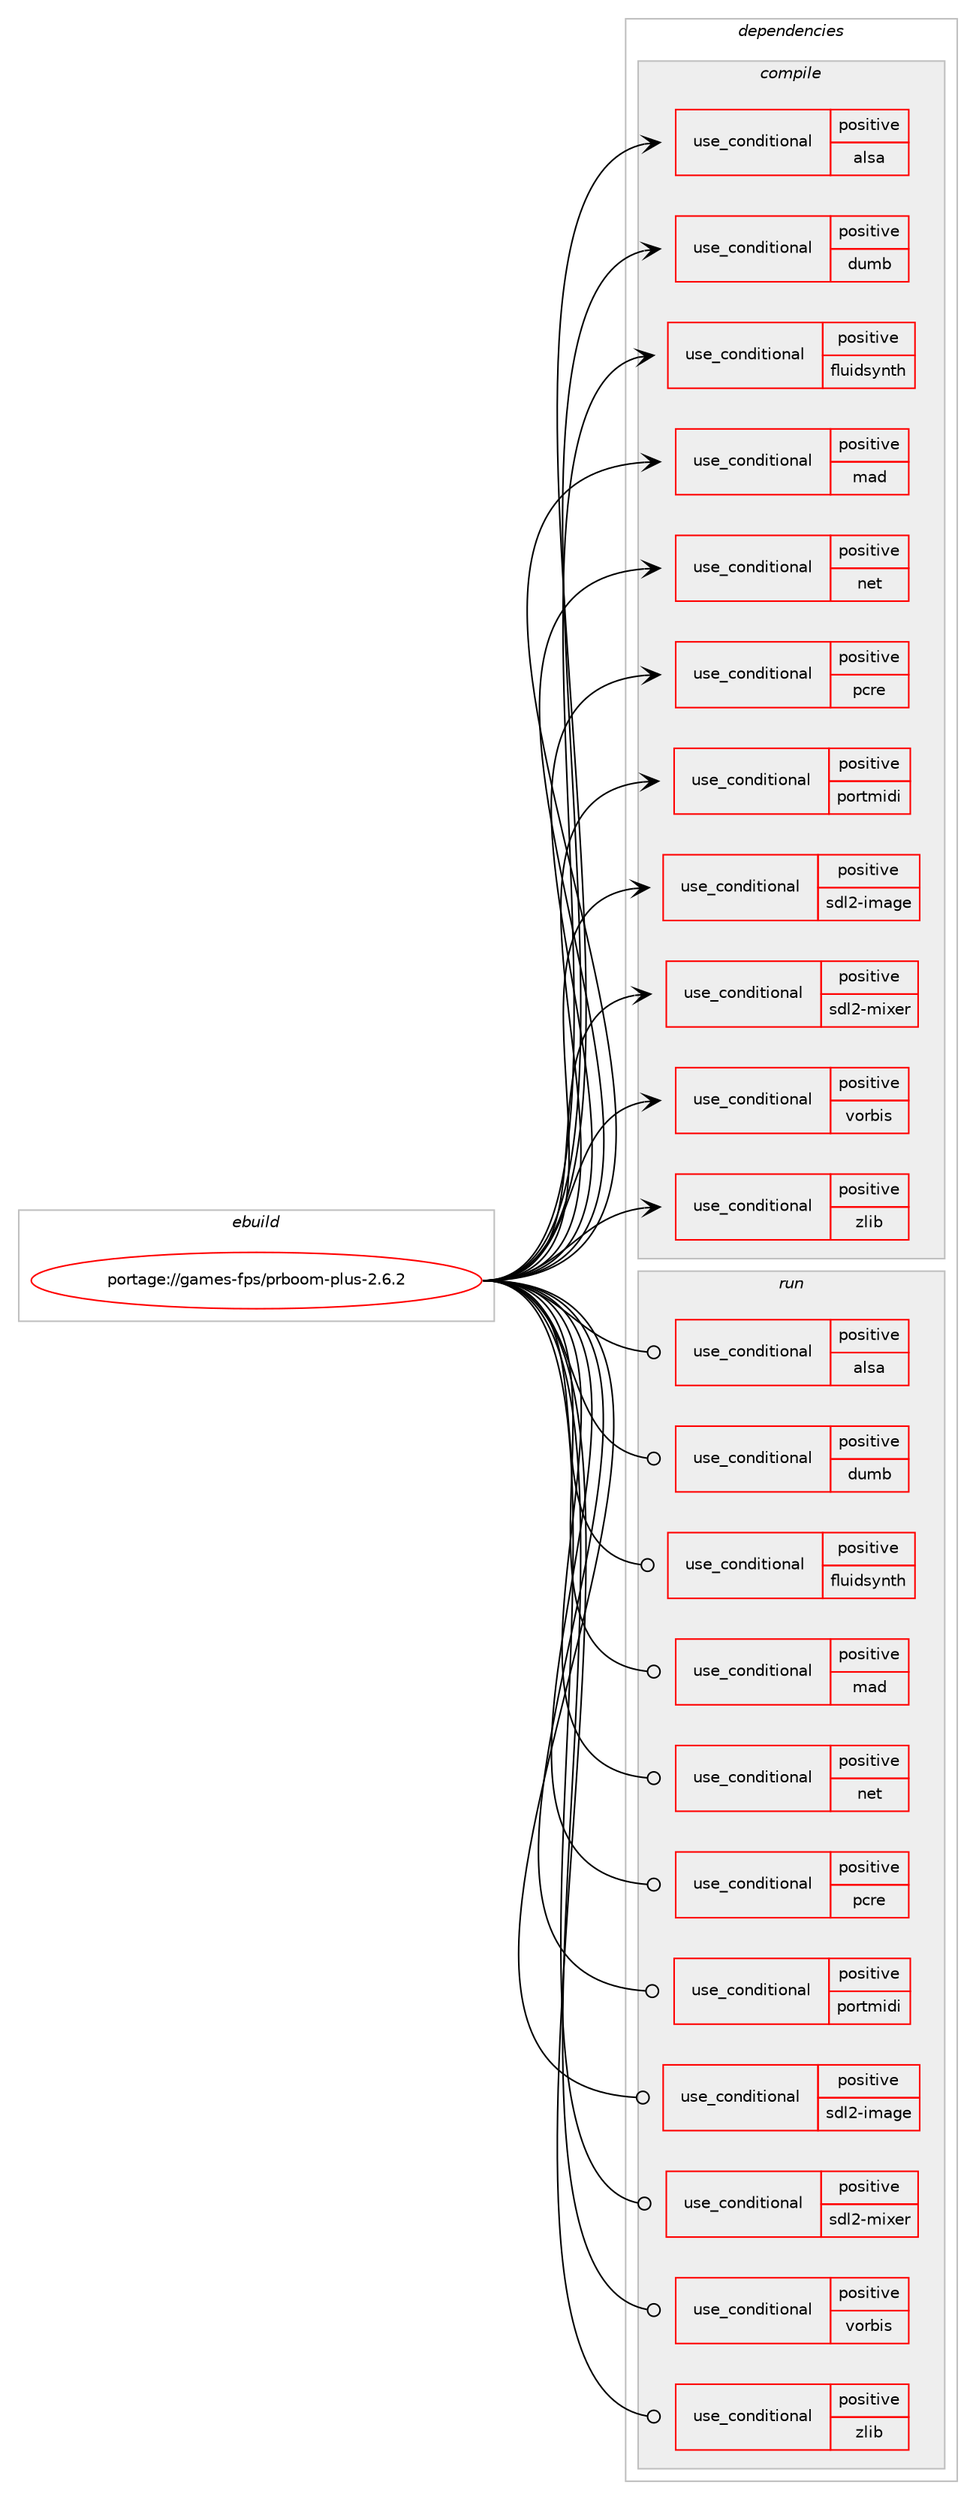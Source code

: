 digraph prolog {

# *************
# Graph options
# *************

newrank=true;
concentrate=true;
compound=true;
graph [rankdir=LR,fontname=Helvetica,fontsize=10,ranksep=1.5];#, ranksep=2.5, nodesep=0.2];
edge  [arrowhead=vee];
node  [fontname=Helvetica,fontsize=10];

# **********
# The ebuild
# **********

subgraph cluster_leftcol {
color=gray;
rank=same;
label=<<i>ebuild</i>>;
id [label="portage://games-fps/prboom-plus-2.6.2", color=red, width=4, href="../games-fps/prboom-plus-2.6.2.svg"];
}

# ****************
# The dependencies
# ****************

subgraph cluster_midcol {
color=gray;
label=<<i>dependencies</i>>;
subgraph cluster_compile {
fillcolor="#eeeeee";
style=filled;
label=<<i>compile</i>>;
subgraph cond62514 {
dependency115594 [label=<<TABLE BORDER="0" CELLBORDER="1" CELLSPACING="0" CELLPADDING="4"><TR><TD ROWSPAN="3" CELLPADDING="10">use_conditional</TD></TR><TR><TD>positive</TD></TR><TR><TD>alsa</TD></TR></TABLE>>, shape=none, color=red];
# *** BEGIN UNKNOWN DEPENDENCY TYPE (TODO) ***
# dependency115594 -> package_dependency(portage://games-fps/prboom-plus-2.6.2,install,no,media-libs,alsa-lib,none,[,,],any_same_slot,[])
# *** END UNKNOWN DEPENDENCY TYPE (TODO) ***

}
id:e -> dependency115594:w [weight=20,style="solid",arrowhead="vee"];
subgraph cond62515 {
dependency115595 [label=<<TABLE BORDER="0" CELLBORDER="1" CELLSPACING="0" CELLPADDING="4"><TR><TD ROWSPAN="3" CELLPADDING="10">use_conditional</TD></TR><TR><TD>positive</TD></TR><TR><TD>dumb</TD></TR></TABLE>>, shape=none, color=red];
# *** BEGIN UNKNOWN DEPENDENCY TYPE (TODO) ***
# dependency115595 -> package_dependency(portage://games-fps/prboom-plus-2.6.2,install,no,media-libs,dumb,none,[,,],any_same_slot,[])
# *** END UNKNOWN DEPENDENCY TYPE (TODO) ***

}
id:e -> dependency115595:w [weight=20,style="solid",arrowhead="vee"];
subgraph cond62516 {
dependency115596 [label=<<TABLE BORDER="0" CELLBORDER="1" CELLSPACING="0" CELLPADDING="4"><TR><TD ROWSPAN="3" CELLPADDING="10">use_conditional</TD></TR><TR><TD>positive</TD></TR><TR><TD>fluidsynth</TD></TR></TABLE>>, shape=none, color=red];
# *** BEGIN UNKNOWN DEPENDENCY TYPE (TODO) ***
# dependency115596 -> package_dependency(portage://games-fps/prboom-plus-2.6.2,install,no,media-sound,fluidsynth,none,[,,],any_same_slot,[])
# *** END UNKNOWN DEPENDENCY TYPE (TODO) ***

}
id:e -> dependency115596:w [weight=20,style="solid",arrowhead="vee"];
subgraph cond62517 {
dependency115597 [label=<<TABLE BORDER="0" CELLBORDER="1" CELLSPACING="0" CELLPADDING="4"><TR><TD ROWSPAN="3" CELLPADDING="10">use_conditional</TD></TR><TR><TD>positive</TD></TR><TR><TD>mad</TD></TR></TABLE>>, shape=none, color=red];
# *** BEGIN UNKNOWN DEPENDENCY TYPE (TODO) ***
# dependency115597 -> package_dependency(portage://games-fps/prboom-plus-2.6.2,install,no,media-libs,libmad,none,[,,],[],[])
# *** END UNKNOWN DEPENDENCY TYPE (TODO) ***

}
id:e -> dependency115597:w [weight=20,style="solid",arrowhead="vee"];
subgraph cond62518 {
dependency115598 [label=<<TABLE BORDER="0" CELLBORDER="1" CELLSPACING="0" CELLPADDING="4"><TR><TD ROWSPAN="3" CELLPADDING="10">use_conditional</TD></TR><TR><TD>positive</TD></TR><TR><TD>net</TD></TR></TABLE>>, shape=none, color=red];
# *** BEGIN UNKNOWN DEPENDENCY TYPE (TODO) ***
# dependency115598 -> package_dependency(portage://games-fps/prboom-plus-2.6.2,install,no,media-libs,sdl2-net,none,[,,],[],[])
# *** END UNKNOWN DEPENDENCY TYPE (TODO) ***

}
id:e -> dependency115598:w [weight=20,style="solid",arrowhead="vee"];
subgraph cond62519 {
dependency115599 [label=<<TABLE BORDER="0" CELLBORDER="1" CELLSPACING="0" CELLPADDING="4"><TR><TD ROWSPAN="3" CELLPADDING="10">use_conditional</TD></TR><TR><TD>positive</TD></TR><TR><TD>pcre</TD></TR></TABLE>>, shape=none, color=red];
# *** BEGIN UNKNOWN DEPENDENCY TYPE (TODO) ***
# dependency115599 -> package_dependency(portage://games-fps/prboom-plus-2.6.2,install,no,dev-libs,libpcre,none,[,,],[slot(3)],[])
# *** END UNKNOWN DEPENDENCY TYPE (TODO) ***

}
id:e -> dependency115599:w [weight=20,style="solid",arrowhead="vee"];
subgraph cond62520 {
dependency115600 [label=<<TABLE BORDER="0" CELLBORDER="1" CELLSPACING="0" CELLPADDING="4"><TR><TD ROWSPAN="3" CELLPADDING="10">use_conditional</TD></TR><TR><TD>positive</TD></TR><TR><TD>portmidi</TD></TR></TABLE>>, shape=none, color=red];
# *** BEGIN UNKNOWN DEPENDENCY TYPE (TODO) ***
# dependency115600 -> package_dependency(portage://games-fps/prboom-plus-2.6.2,install,no,media-libs,portmidi,none,[,,],[],[])
# *** END UNKNOWN DEPENDENCY TYPE (TODO) ***

}
id:e -> dependency115600:w [weight=20,style="solid",arrowhead="vee"];
subgraph cond62521 {
dependency115601 [label=<<TABLE BORDER="0" CELLBORDER="1" CELLSPACING="0" CELLPADDING="4"><TR><TD ROWSPAN="3" CELLPADDING="10">use_conditional</TD></TR><TR><TD>positive</TD></TR><TR><TD>sdl2-image</TD></TR></TABLE>>, shape=none, color=red];
# *** BEGIN UNKNOWN DEPENDENCY TYPE (TODO) ***
# dependency115601 -> package_dependency(portage://games-fps/prboom-plus-2.6.2,install,no,media-libs,sdl2-image,none,[,,],[],[])
# *** END UNKNOWN DEPENDENCY TYPE (TODO) ***

}
id:e -> dependency115601:w [weight=20,style="solid",arrowhead="vee"];
subgraph cond62522 {
dependency115602 [label=<<TABLE BORDER="0" CELLBORDER="1" CELLSPACING="0" CELLPADDING="4"><TR><TD ROWSPAN="3" CELLPADDING="10">use_conditional</TD></TR><TR><TD>positive</TD></TR><TR><TD>sdl2-mixer</TD></TR></TABLE>>, shape=none, color=red];
# *** BEGIN UNKNOWN DEPENDENCY TYPE (TODO) ***
# dependency115602 -> package_dependency(portage://games-fps/prboom-plus-2.6.2,install,no,media-libs,sdl2-mixer,none,[,,],[],[use(enable(midi),none)])
# *** END UNKNOWN DEPENDENCY TYPE (TODO) ***

}
id:e -> dependency115602:w [weight=20,style="solid",arrowhead="vee"];
subgraph cond62523 {
dependency115603 [label=<<TABLE BORDER="0" CELLBORDER="1" CELLSPACING="0" CELLPADDING="4"><TR><TD ROWSPAN="3" CELLPADDING="10">use_conditional</TD></TR><TR><TD>positive</TD></TR><TR><TD>vorbis</TD></TR></TABLE>>, shape=none, color=red];
# *** BEGIN UNKNOWN DEPENDENCY TYPE (TODO) ***
# dependency115603 -> package_dependency(portage://games-fps/prboom-plus-2.6.2,install,no,media-libs,libvorbis,none,[,,],[],[])
# *** END UNKNOWN DEPENDENCY TYPE (TODO) ***

}
id:e -> dependency115603:w [weight=20,style="solid",arrowhead="vee"];
subgraph cond62524 {
dependency115604 [label=<<TABLE BORDER="0" CELLBORDER="1" CELLSPACING="0" CELLPADDING="4"><TR><TD ROWSPAN="3" CELLPADDING="10">use_conditional</TD></TR><TR><TD>positive</TD></TR><TR><TD>zlib</TD></TR></TABLE>>, shape=none, color=red];
# *** BEGIN UNKNOWN DEPENDENCY TYPE (TODO) ***
# dependency115604 -> package_dependency(portage://games-fps/prboom-plus-2.6.2,install,no,sys-libs,zlib,none,[,,],[],[])
# *** END UNKNOWN DEPENDENCY TYPE (TODO) ***

}
id:e -> dependency115604:w [weight=20,style="solid",arrowhead="vee"];
# *** BEGIN UNKNOWN DEPENDENCY TYPE (TODO) ***
# id -> package_dependency(portage://games-fps/prboom-plus-2.6.2,install,no,media-libs,libsdl2,none,[,,],[],[use(optenable(opengl),none),use(enable(joystick),none),use(enable(sound),none),use(enable(video),none)])
# *** END UNKNOWN DEPENDENCY TYPE (TODO) ***

}
subgraph cluster_compileandrun {
fillcolor="#eeeeee";
style=filled;
label=<<i>compile and run</i>>;
}
subgraph cluster_run {
fillcolor="#eeeeee";
style=filled;
label=<<i>run</i>>;
subgraph cond62525 {
dependency115605 [label=<<TABLE BORDER="0" CELLBORDER="1" CELLSPACING="0" CELLPADDING="4"><TR><TD ROWSPAN="3" CELLPADDING="10">use_conditional</TD></TR><TR><TD>positive</TD></TR><TR><TD>alsa</TD></TR></TABLE>>, shape=none, color=red];
# *** BEGIN UNKNOWN DEPENDENCY TYPE (TODO) ***
# dependency115605 -> package_dependency(portage://games-fps/prboom-plus-2.6.2,run,no,media-libs,alsa-lib,none,[,,],any_same_slot,[])
# *** END UNKNOWN DEPENDENCY TYPE (TODO) ***

}
id:e -> dependency115605:w [weight=20,style="solid",arrowhead="odot"];
subgraph cond62526 {
dependency115606 [label=<<TABLE BORDER="0" CELLBORDER="1" CELLSPACING="0" CELLPADDING="4"><TR><TD ROWSPAN="3" CELLPADDING="10">use_conditional</TD></TR><TR><TD>positive</TD></TR><TR><TD>dumb</TD></TR></TABLE>>, shape=none, color=red];
# *** BEGIN UNKNOWN DEPENDENCY TYPE (TODO) ***
# dependency115606 -> package_dependency(portage://games-fps/prboom-plus-2.6.2,run,no,media-libs,dumb,none,[,,],any_same_slot,[])
# *** END UNKNOWN DEPENDENCY TYPE (TODO) ***

}
id:e -> dependency115606:w [weight=20,style="solid",arrowhead="odot"];
subgraph cond62527 {
dependency115607 [label=<<TABLE BORDER="0" CELLBORDER="1" CELLSPACING="0" CELLPADDING="4"><TR><TD ROWSPAN="3" CELLPADDING="10">use_conditional</TD></TR><TR><TD>positive</TD></TR><TR><TD>fluidsynth</TD></TR></TABLE>>, shape=none, color=red];
# *** BEGIN UNKNOWN DEPENDENCY TYPE (TODO) ***
# dependency115607 -> package_dependency(portage://games-fps/prboom-plus-2.6.2,run,no,media-sound,fluidsynth,none,[,,],any_same_slot,[])
# *** END UNKNOWN DEPENDENCY TYPE (TODO) ***

}
id:e -> dependency115607:w [weight=20,style="solid",arrowhead="odot"];
subgraph cond62528 {
dependency115608 [label=<<TABLE BORDER="0" CELLBORDER="1" CELLSPACING="0" CELLPADDING="4"><TR><TD ROWSPAN="3" CELLPADDING="10">use_conditional</TD></TR><TR><TD>positive</TD></TR><TR><TD>mad</TD></TR></TABLE>>, shape=none, color=red];
# *** BEGIN UNKNOWN DEPENDENCY TYPE (TODO) ***
# dependency115608 -> package_dependency(portage://games-fps/prboom-plus-2.6.2,run,no,media-libs,libmad,none,[,,],[],[])
# *** END UNKNOWN DEPENDENCY TYPE (TODO) ***

}
id:e -> dependency115608:w [weight=20,style="solid",arrowhead="odot"];
subgraph cond62529 {
dependency115609 [label=<<TABLE BORDER="0" CELLBORDER="1" CELLSPACING="0" CELLPADDING="4"><TR><TD ROWSPAN="3" CELLPADDING="10">use_conditional</TD></TR><TR><TD>positive</TD></TR><TR><TD>net</TD></TR></TABLE>>, shape=none, color=red];
# *** BEGIN UNKNOWN DEPENDENCY TYPE (TODO) ***
# dependency115609 -> package_dependency(portage://games-fps/prboom-plus-2.6.2,run,no,media-libs,sdl2-net,none,[,,],[],[])
# *** END UNKNOWN DEPENDENCY TYPE (TODO) ***

}
id:e -> dependency115609:w [weight=20,style="solid",arrowhead="odot"];
subgraph cond62530 {
dependency115610 [label=<<TABLE BORDER="0" CELLBORDER="1" CELLSPACING="0" CELLPADDING="4"><TR><TD ROWSPAN="3" CELLPADDING="10">use_conditional</TD></TR><TR><TD>positive</TD></TR><TR><TD>pcre</TD></TR></TABLE>>, shape=none, color=red];
# *** BEGIN UNKNOWN DEPENDENCY TYPE (TODO) ***
# dependency115610 -> package_dependency(portage://games-fps/prboom-plus-2.6.2,run,no,dev-libs,libpcre,none,[,,],[slot(3)],[])
# *** END UNKNOWN DEPENDENCY TYPE (TODO) ***

}
id:e -> dependency115610:w [weight=20,style="solid",arrowhead="odot"];
subgraph cond62531 {
dependency115611 [label=<<TABLE BORDER="0" CELLBORDER="1" CELLSPACING="0" CELLPADDING="4"><TR><TD ROWSPAN="3" CELLPADDING="10">use_conditional</TD></TR><TR><TD>positive</TD></TR><TR><TD>portmidi</TD></TR></TABLE>>, shape=none, color=red];
# *** BEGIN UNKNOWN DEPENDENCY TYPE (TODO) ***
# dependency115611 -> package_dependency(portage://games-fps/prboom-plus-2.6.2,run,no,media-libs,portmidi,none,[,,],[],[])
# *** END UNKNOWN DEPENDENCY TYPE (TODO) ***

}
id:e -> dependency115611:w [weight=20,style="solid",arrowhead="odot"];
subgraph cond62532 {
dependency115612 [label=<<TABLE BORDER="0" CELLBORDER="1" CELLSPACING="0" CELLPADDING="4"><TR><TD ROWSPAN="3" CELLPADDING="10">use_conditional</TD></TR><TR><TD>positive</TD></TR><TR><TD>sdl2-image</TD></TR></TABLE>>, shape=none, color=red];
# *** BEGIN UNKNOWN DEPENDENCY TYPE (TODO) ***
# dependency115612 -> package_dependency(portage://games-fps/prboom-plus-2.6.2,run,no,media-libs,sdl2-image,none,[,,],[],[])
# *** END UNKNOWN DEPENDENCY TYPE (TODO) ***

}
id:e -> dependency115612:w [weight=20,style="solid",arrowhead="odot"];
subgraph cond62533 {
dependency115613 [label=<<TABLE BORDER="0" CELLBORDER="1" CELLSPACING="0" CELLPADDING="4"><TR><TD ROWSPAN="3" CELLPADDING="10">use_conditional</TD></TR><TR><TD>positive</TD></TR><TR><TD>sdl2-mixer</TD></TR></TABLE>>, shape=none, color=red];
# *** BEGIN UNKNOWN DEPENDENCY TYPE (TODO) ***
# dependency115613 -> package_dependency(portage://games-fps/prboom-plus-2.6.2,run,no,media-libs,sdl2-mixer,none,[,,],[],[use(enable(midi),none)])
# *** END UNKNOWN DEPENDENCY TYPE (TODO) ***

}
id:e -> dependency115613:w [weight=20,style="solid",arrowhead="odot"];
subgraph cond62534 {
dependency115614 [label=<<TABLE BORDER="0" CELLBORDER="1" CELLSPACING="0" CELLPADDING="4"><TR><TD ROWSPAN="3" CELLPADDING="10">use_conditional</TD></TR><TR><TD>positive</TD></TR><TR><TD>vorbis</TD></TR></TABLE>>, shape=none, color=red];
# *** BEGIN UNKNOWN DEPENDENCY TYPE (TODO) ***
# dependency115614 -> package_dependency(portage://games-fps/prboom-plus-2.6.2,run,no,media-libs,libvorbis,none,[,,],[],[])
# *** END UNKNOWN DEPENDENCY TYPE (TODO) ***

}
id:e -> dependency115614:w [weight=20,style="solid",arrowhead="odot"];
subgraph cond62535 {
dependency115615 [label=<<TABLE BORDER="0" CELLBORDER="1" CELLSPACING="0" CELLPADDING="4"><TR><TD ROWSPAN="3" CELLPADDING="10">use_conditional</TD></TR><TR><TD>positive</TD></TR><TR><TD>zlib</TD></TR></TABLE>>, shape=none, color=red];
# *** BEGIN UNKNOWN DEPENDENCY TYPE (TODO) ***
# dependency115615 -> package_dependency(portage://games-fps/prboom-plus-2.6.2,run,no,sys-libs,zlib,none,[,,],[],[])
# *** END UNKNOWN DEPENDENCY TYPE (TODO) ***

}
id:e -> dependency115615:w [weight=20,style="solid",arrowhead="odot"];
# *** BEGIN UNKNOWN DEPENDENCY TYPE (TODO) ***
# id -> package_dependency(portage://games-fps/prboom-plus-2.6.2,run,no,media-libs,libsdl2,none,[,,],[],[use(optenable(opengl),none),use(enable(joystick),none),use(enable(sound),none),use(enable(video),none)])
# *** END UNKNOWN DEPENDENCY TYPE (TODO) ***

}
}

# **************
# The candidates
# **************

subgraph cluster_choices {
rank=same;
color=gray;
label=<<i>candidates</i>>;

}

}
